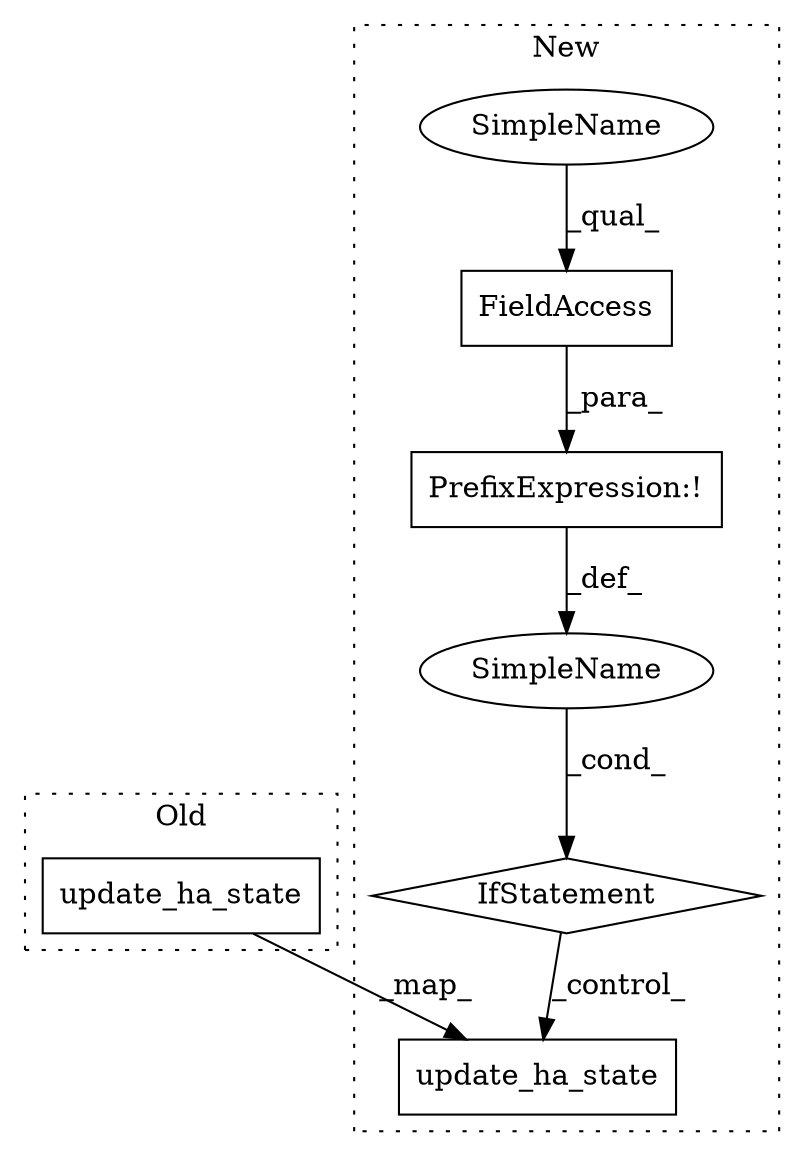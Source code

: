 digraph G {
subgraph cluster0 {
1 [label="update_ha_state" a="32" s="1888" l="17" shape="box"];
label = "Old";
style="dotted";
}
subgraph cluster1 {
2 [label="update_ha_state" a="32" s="3299" l="17" shape="box"];
3 [label="IfStatement" a="25" s="3231,3255" l="4,2" shape="diamond"];
4 [label="SimpleName" a="42" s="" l="" shape="ellipse"];
5 [label="FieldAccess" a="22" s="3236" l="19" shape="box"];
6 [label="PrefixExpression:!" a="38" s="3235" l="1" shape="box"];
7 [label="SimpleName" a="42" s="3236" l="4" shape="ellipse"];
label = "New";
style="dotted";
}
1 -> 2 [label="_map_"];
3 -> 2 [label="_control_"];
4 -> 3 [label="_cond_"];
5 -> 6 [label="_para_"];
6 -> 4 [label="_def_"];
7 -> 5 [label="_qual_"];
}